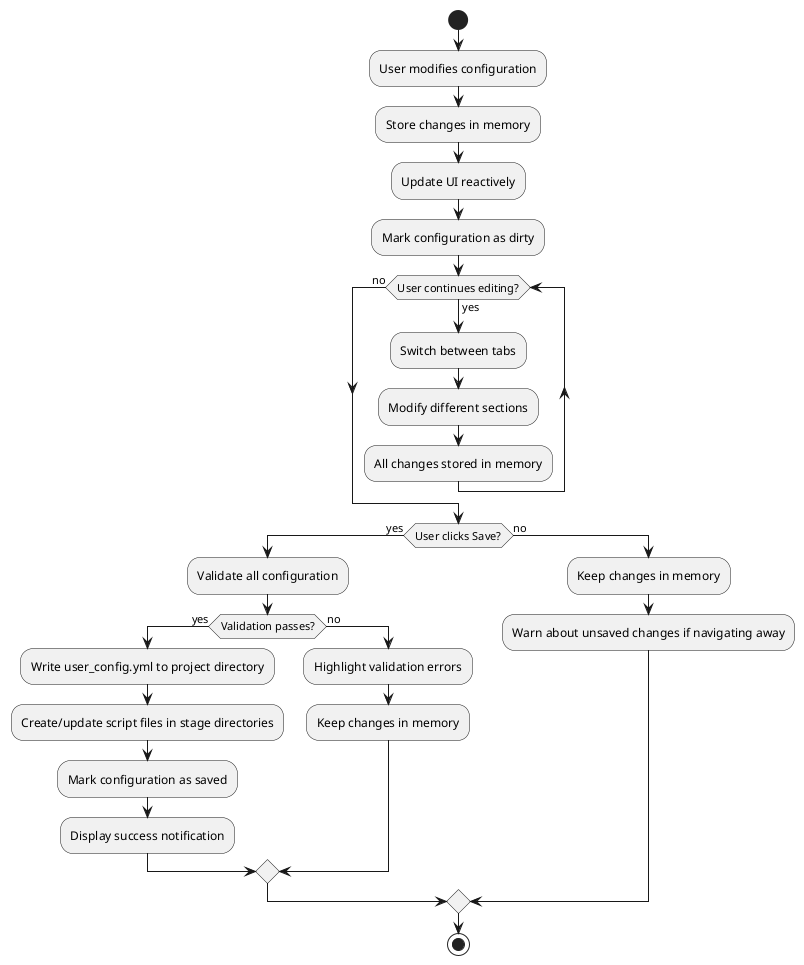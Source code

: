 @startuml
start
:User modifies configuration;
:Store changes in memory;
:Update UI reactively;
:Mark configuration as dirty;

while (User continues editing?) is (yes)
  :Switch between tabs;
  :Modify different sections;
  :All changes stored in memory;
endwhile (no)

if (User clicks Save?) then (yes)
  :Validate all configuration;
  if (Validation passes?) then (yes)
    :Write user_config.yml to project directory;
    :Create/update script files in stage directories;
    :Mark configuration as saved;
    :Display success notification;
  else (no)
    :Highlight validation errors;
    :Keep changes in memory;
  endif
else (no)
  :Keep changes in memory;
  :Warn about unsaved changes if navigating away;
endif
stop
@enduml